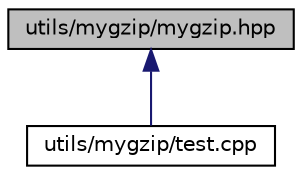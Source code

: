 digraph "utils/mygzip/mygzip.hpp"
{
 // LATEX_PDF_SIZE
  edge [fontname="Helvetica",fontsize="10",labelfontname="Helvetica",labelfontsize="10"];
  node [fontname="Helvetica",fontsize="10",shape=record];
  Node1 [label="utils/mygzip/mygzip.hpp",height=0.2,width=0.4,color="black", fillcolor="grey75", style="filled", fontcolor="black",tooltip=" "];
  Node1 -> Node2 [dir="back",color="midnightblue",fontsize="10",style="solid",fontname="Helvetica"];
  Node2 [label="utils/mygzip/test.cpp",height=0.2,width=0.4,color="black", fillcolor="white", style="filled",URL="$test_8cpp.html",tooltip=" "];
}
